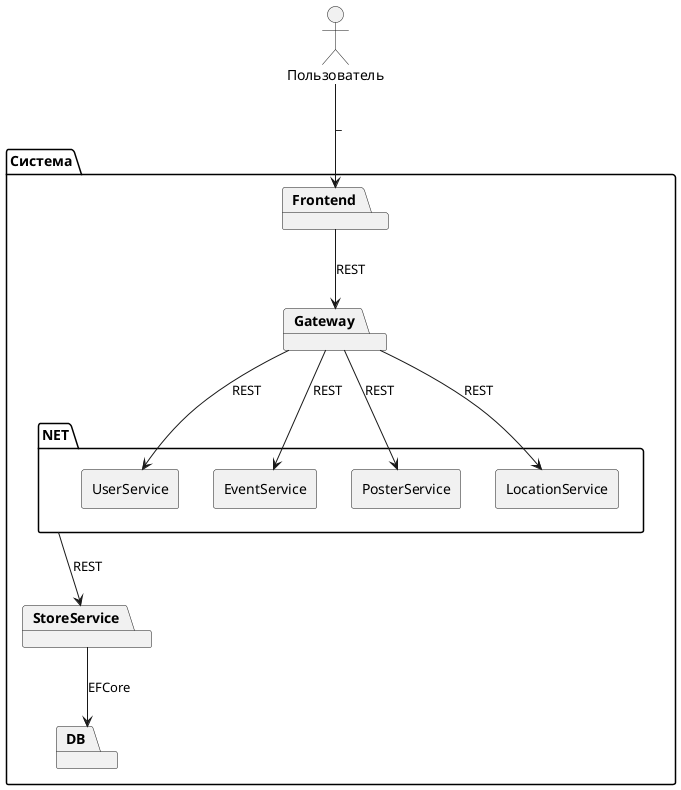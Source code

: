 @startuml
skinparam componentStyle rectangle

actor Пользователь

package Система {
    package Frontend {
    }
    package Gateway {
    }
    package NET {
        [UserService] as UserService
        [EventService] as EventService
        [PosterService] as PosterService
        [LocationService] as LocationService
    }
    package StoreService{
    }

    package DB{
    }
}

Пользователь --> Frontend : _
Frontend --> Gateway : REST
Gateway --> UserService : REST
Gateway --> EventService : REST
Gateway --> PosterService : REST
Gateway --> LocationService : REST
NET --> StoreService : REST
StoreService --> DB : EFCore
@enduml